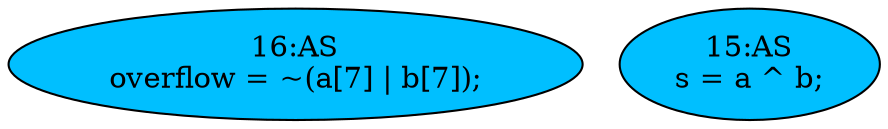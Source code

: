 strict digraph "compose( ,  )" {
	node [label="\N"];
	"16:AS"	[ast="<pyverilog.vparser.ast.Assign object at 0x7f60eb4a3250>",
		def_var="['overflow']",
		fillcolor=deepskyblue,
		label="16:AS
overflow = ~(a[7] | b[7]);",
		statements="[]",
		style=filled,
		typ=Assign,
		use_var="['a', 'b']"];
	"15:AS"	[ast="<pyverilog.vparser.ast.Assign object at 0x7f60eb456950>",
		def_var="['s']",
		fillcolor=deepskyblue,
		label="15:AS
s = a ^ b;",
		statements="[]",
		style=filled,
		typ=Assign,
		use_var="['a', 'b']"];
}
